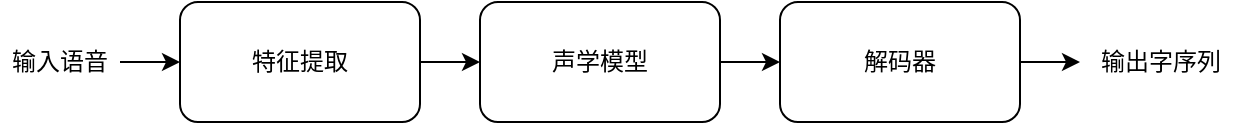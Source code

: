 <mxfile version="14.7.2" type="github">
  <diagram id="l-gmh0kHJSRoE3NE7Gwd" name="Page-1">
    <mxGraphModel dx="1422" dy="794" grid="1" gridSize="10" guides="1" tooltips="1" connect="1" arrows="1" fold="1" page="1" pageScale="1" pageWidth="827" pageHeight="1169" math="0" shadow="0">
      <root>
        <mxCell id="0" />
        <mxCell id="1" parent="0" />
        <mxCell id="sf__AcRPpmavuWq5uN54-8" value="" style="edgeStyle=orthogonalEdgeStyle;rounded=0;orthogonalLoop=1;jettySize=auto;html=1;" edge="1" parent="1" source="sf__AcRPpmavuWq5uN54-1" target="sf__AcRPpmavuWq5uN54-2">
          <mxGeometry relative="1" as="geometry" />
        </mxCell>
        <mxCell id="sf__AcRPpmavuWq5uN54-1" value="特征提取" style="rounded=1;whiteSpace=wrap;html=1;" vertex="1" parent="1">
          <mxGeometry x="100" y="330" width="120" height="60" as="geometry" />
        </mxCell>
        <mxCell id="sf__AcRPpmavuWq5uN54-9" value="" style="edgeStyle=orthogonalEdgeStyle;rounded=0;orthogonalLoop=1;jettySize=auto;html=1;" edge="1" parent="1" source="sf__AcRPpmavuWq5uN54-2" target="sf__AcRPpmavuWq5uN54-4">
          <mxGeometry relative="1" as="geometry" />
        </mxCell>
        <mxCell id="sf__AcRPpmavuWq5uN54-2" value="声学模型" style="rounded=1;whiteSpace=wrap;html=1;" vertex="1" parent="1">
          <mxGeometry x="250" y="330" width="120" height="60" as="geometry" />
        </mxCell>
        <mxCell id="sf__AcRPpmavuWq5uN54-10" value="" style="edgeStyle=orthogonalEdgeStyle;rounded=0;orthogonalLoop=1;jettySize=auto;html=1;" edge="1" parent="1" source="sf__AcRPpmavuWq5uN54-4">
          <mxGeometry relative="1" as="geometry">
            <mxPoint x="550" y="360" as="targetPoint" />
          </mxGeometry>
        </mxCell>
        <mxCell id="sf__AcRPpmavuWq5uN54-4" value="解码器" style="rounded=1;whiteSpace=wrap;html=1;" vertex="1" parent="1">
          <mxGeometry x="400" y="330" width="120" height="60" as="geometry" />
        </mxCell>
        <mxCell id="sf__AcRPpmavuWq5uN54-12" value="输出字序列" style="text;html=1;align=center;verticalAlign=middle;resizable=0;points=[];autosize=1;strokeColor=none;" vertex="1" parent="1">
          <mxGeometry x="550" y="350" width="80" height="20" as="geometry" />
        </mxCell>
        <mxCell id="sf__AcRPpmavuWq5uN54-14" value="" style="edgeStyle=orthogonalEdgeStyle;rounded=0;orthogonalLoop=1;jettySize=auto;html=1;" edge="1" parent="1" source="sf__AcRPpmavuWq5uN54-13" target="sf__AcRPpmavuWq5uN54-1">
          <mxGeometry relative="1" as="geometry" />
        </mxCell>
        <mxCell id="sf__AcRPpmavuWq5uN54-13" value="输入语音" style="text;html=1;strokeColor=none;fillColor=none;align=center;verticalAlign=middle;whiteSpace=wrap;rounded=0;" vertex="1" parent="1">
          <mxGeometry x="10" y="350" width="60" height="20" as="geometry" />
        </mxCell>
      </root>
    </mxGraphModel>
  </diagram>
</mxfile>
